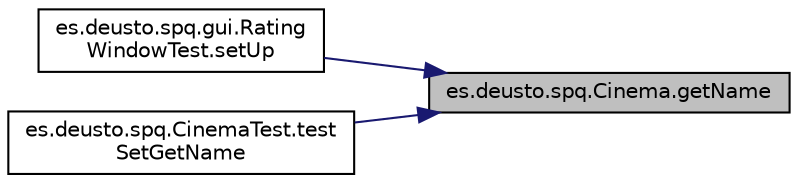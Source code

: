 digraph "es.deusto.spq.Cinema.getName"
{
 // LATEX_PDF_SIZE
  edge [fontname="Helvetica",fontsize="10",labelfontname="Helvetica",labelfontsize="10"];
  node [fontname="Helvetica",fontsize="10",shape=record];
  rankdir="RL";
  Node1 [label="es.deusto.spq.Cinema.getName",height=0.2,width=0.4,color="black", fillcolor="grey75", style="filled", fontcolor="black",tooltip=" "];
  Node1 -> Node2 [dir="back",color="midnightblue",fontsize="10",style="solid",fontname="Helvetica"];
  Node2 [label="es.deusto.spq.gui.Rating\lWindowTest.setUp",height=0.2,width=0.4,color="black", fillcolor="white", style="filled",URL="$classes_1_1deusto_1_1spq_1_1gui_1_1_rating_window_test.html#aeeef782119bc36973337ef6be03929da",tooltip=" "];
  Node1 -> Node3 [dir="back",color="midnightblue",fontsize="10",style="solid",fontname="Helvetica"];
  Node3 [label="es.deusto.spq.CinemaTest.test\lSetGetName",height=0.2,width=0.4,color="black", fillcolor="white", style="filled",URL="$classes_1_1deusto_1_1spq_1_1_cinema_test.html#ac820de350b90fee658a9637f959e4ce7",tooltip=" "];
}
